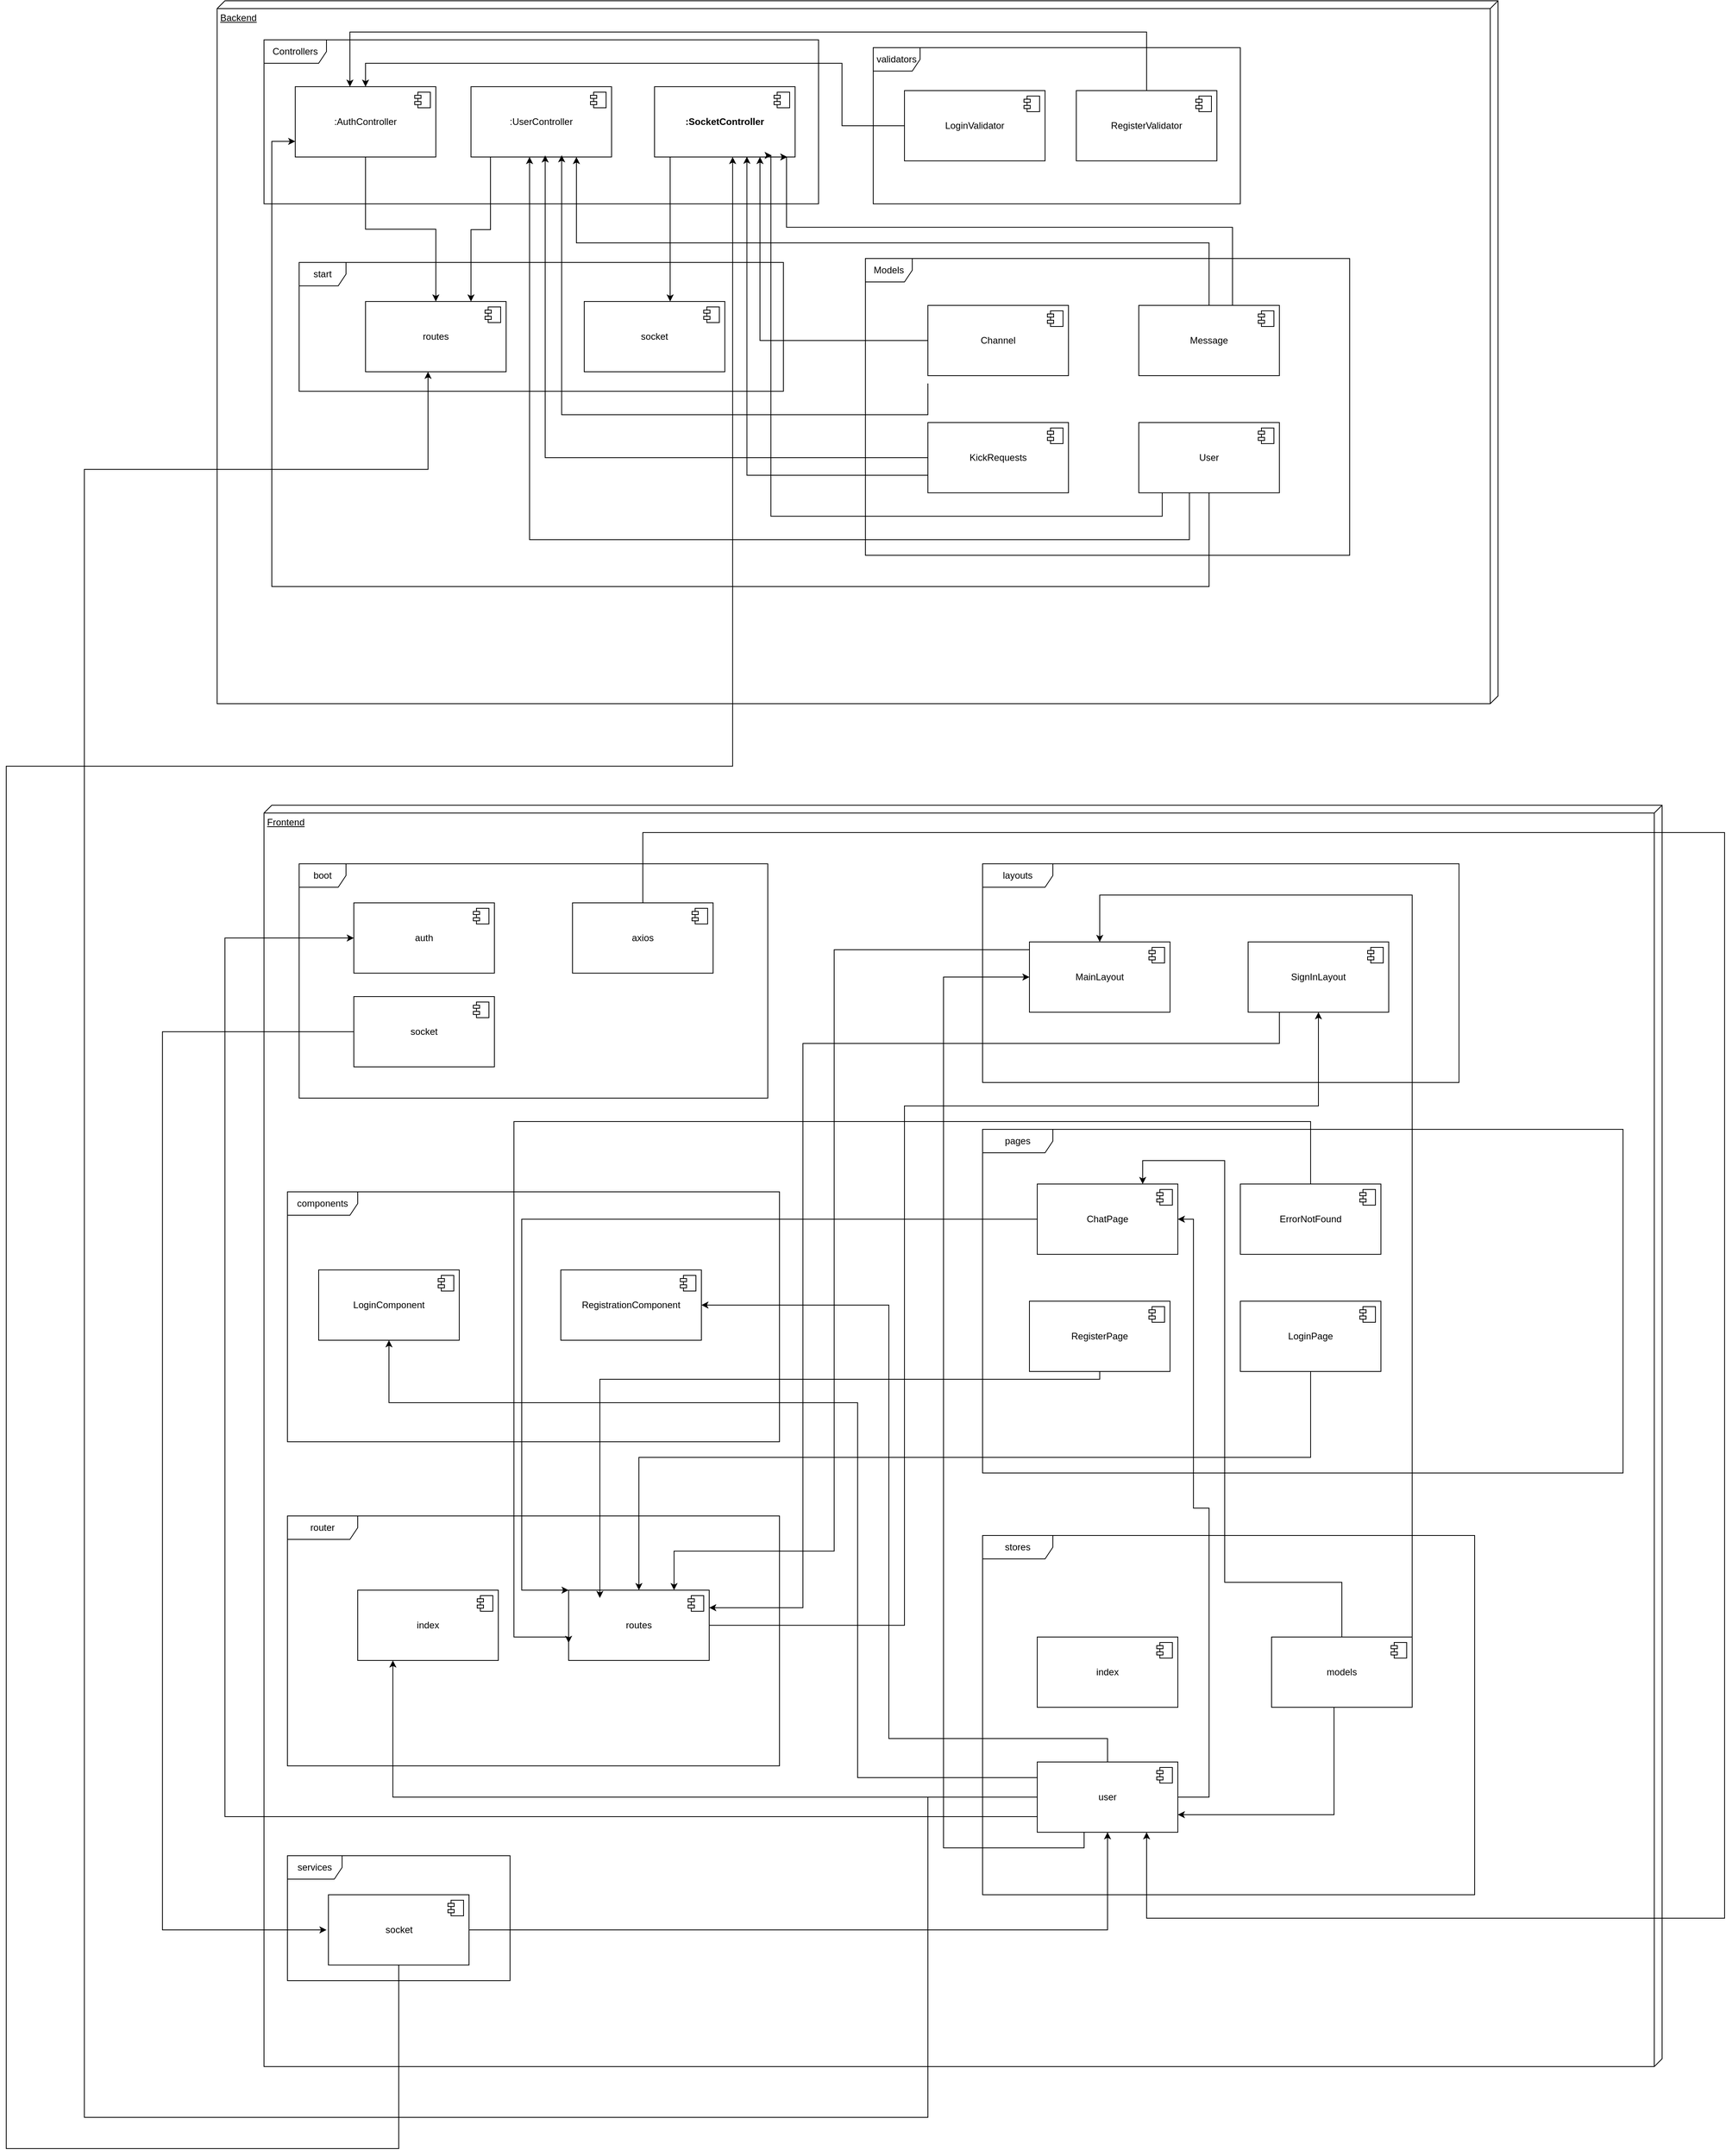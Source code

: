 <mxfile version="25.0.2">
  <diagram name="Page-1" id="5f0bae14-7c28-e335-631c-24af17079c00">
    <mxGraphModel dx="3707" dy="1607" grid="1" gridSize="10" guides="1" tooltips="1" connect="1" arrows="1" fold="1" page="1" pageScale="1" pageWidth="1100" pageHeight="850" background="none" math="0" shadow="0">
      <root>
        <mxCell id="0" />
        <mxCell id="1" parent="0" />
        <mxCell id="6Wip7QZHhzvys1PWXYqE-1" value="" style="group" vertex="1" connectable="0" parent="1">
          <mxGeometry x="-420" y="1070" width="2000" height="1615" as="geometry" />
        </mxCell>
        <mxCell id="SMoRPLcalm1Vx6kDPG9F-46" value="Frontend" style="verticalAlign=top;align=left;spacingTop=8;spacingLeft=2;spacingRight=12;shape=cube;size=10;direction=south;fontStyle=4;html=1;whiteSpace=wrap;movable=1;resizable=1;rotatable=1;deletable=1;editable=1;locked=0;connectable=1;" parent="6Wip7QZHhzvys1PWXYqE-1" vertex="1">
          <mxGeometry x="130" width="1790" height="1615" as="geometry" />
        </mxCell>
        <mxCell id="SMoRPLcalm1Vx6kDPG9F-68" value="" style="group" parent="6Wip7QZHhzvys1PWXYqE-1" vertex="1" connectable="0">
          <mxGeometry x="175" y="75" width="600" height="300" as="geometry" />
        </mxCell>
        <mxCell id="SMoRPLcalm1Vx6kDPG9F-47" value="boot" style="shape=umlFrame;whiteSpace=wrap;html=1;pointerEvents=0;" parent="SMoRPLcalm1Vx6kDPG9F-68" vertex="1">
          <mxGeometry width="600" height="300" as="geometry" />
        </mxCell>
        <mxCell id="SMoRPLcalm1Vx6kDPG9F-48" value="auth" style="html=1;dropTarget=0;whiteSpace=wrap;" parent="SMoRPLcalm1Vx6kDPG9F-68" vertex="1">
          <mxGeometry x="70" y="50" width="180" height="90" as="geometry" />
        </mxCell>
        <mxCell id="SMoRPLcalm1Vx6kDPG9F-49" value="" style="shape=module;jettyWidth=8;jettyHeight=4;" parent="SMoRPLcalm1Vx6kDPG9F-48" vertex="1">
          <mxGeometry x="1" width="20" height="20" relative="1" as="geometry">
            <mxPoint x="-27" y="7" as="offset" />
          </mxGeometry>
        </mxCell>
        <mxCell id="SMoRPLcalm1Vx6kDPG9F-50" value="axios" style="html=1;dropTarget=0;whiteSpace=wrap;" parent="SMoRPLcalm1Vx6kDPG9F-68" vertex="1">
          <mxGeometry x="350" y="50" width="180" height="90" as="geometry" />
        </mxCell>
        <mxCell id="SMoRPLcalm1Vx6kDPG9F-51" value="" style="shape=module;jettyWidth=8;jettyHeight=4;" parent="SMoRPLcalm1Vx6kDPG9F-50" vertex="1">
          <mxGeometry x="1" width="20" height="20" relative="1" as="geometry">
            <mxPoint x="-27" y="7" as="offset" />
          </mxGeometry>
        </mxCell>
        <mxCell id="SMoRPLcalm1Vx6kDPG9F-52" value="socket" style="html=1;dropTarget=0;whiteSpace=wrap;" parent="SMoRPLcalm1Vx6kDPG9F-68" vertex="1">
          <mxGeometry x="70" y="170" width="180" height="90" as="geometry" />
        </mxCell>
        <mxCell id="SMoRPLcalm1Vx6kDPG9F-53" value="" style="shape=module;jettyWidth=8;jettyHeight=4;" parent="SMoRPLcalm1Vx6kDPG9F-52" vertex="1">
          <mxGeometry x="1" width="20" height="20" relative="1" as="geometry">
            <mxPoint x="-27" y="7" as="offset" />
          </mxGeometry>
        </mxCell>
        <mxCell id="SMoRPLcalm1Vx6kDPG9F-90" value="" style="group" parent="6Wip7QZHhzvys1PWXYqE-1" vertex="1" connectable="0">
          <mxGeometry x="1050" y="415" width="820" height="440" as="geometry" />
        </mxCell>
        <mxCell id="SMoRPLcalm1Vx6kDPG9F-79" value="pages" style="shape=umlFrame;whiteSpace=wrap;html=1;pointerEvents=0;width=90;height=30;" parent="SMoRPLcalm1Vx6kDPG9F-90" vertex="1">
          <mxGeometry width="820" height="440" as="geometry" />
        </mxCell>
        <mxCell id="SMoRPLcalm1Vx6kDPG9F-80" value="ChatPage" style="html=1;dropTarget=0;whiteSpace=wrap;" parent="SMoRPLcalm1Vx6kDPG9F-90" vertex="1">
          <mxGeometry x="70" y="70" width="180" height="90" as="geometry" />
        </mxCell>
        <mxCell id="SMoRPLcalm1Vx6kDPG9F-81" value="" style="shape=module;jettyWidth=8;jettyHeight=4;" parent="SMoRPLcalm1Vx6kDPG9F-80" vertex="1">
          <mxGeometry x="1" width="20" height="20" relative="1" as="geometry">
            <mxPoint x="-27" y="7" as="offset" />
          </mxGeometry>
        </mxCell>
        <mxCell id="SMoRPLcalm1Vx6kDPG9F-82" value="ErrorNotFound" style="html=1;dropTarget=0;whiteSpace=wrap;" parent="SMoRPLcalm1Vx6kDPG9F-90" vertex="1">
          <mxGeometry x="330" y="70" width="180" height="90" as="geometry" />
        </mxCell>
        <mxCell id="SMoRPLcalm1Vx6kDPG9F-83" value="" style="shape=module;jettyWidth=8;jettyHeight=4;" parent="SMoRPLcalm1Vx6kDPG9F-82" vertex="1">
          <mxGeometry x="1" width="20" height="20" relative="1" as="geometry">
            <mxPoint x="-27" y="7" as="offset" />
          </mxGeometry>
        </mxCell>
        <mxCell id="SMoRPLcalm1Vx6kDPG9F-86" value="LoginPage" style="html=1;dropTarget=0;whiteSpace=wrap;" parent="SMoRPLcalm1Vx6kDPG9F-90" vertex="1">
          <mxGeometry x="330" y="220" width="180" height="90" as="geometry" />
        </mxCell>
        <mxCell id="SMoRPLcalm1Vx6kDPG9F-87" value="" style="shape=module;jettyWidth=8;jettyHeight=4;" parent="SMoRPLcalm1Vx6kDPG9F-86" vertex="1">
          <mxGeometry x="1" width="20" height="20" relative="1" as="geometry">
            <mxPoint x="-27" y="7" as="offset" />
          </mxGeometry>
        </mxCell>
        <mxCell id="SMoRPLcalm1Vx6kDPG9F-88" value="RegisterPage" style="html=1;dropTarget=0;whiteSpace=wrap;" parent="SMoRPLcalm1Vx6kDPG9F-90" vertex="1">
          <mxGeometry x="60" y="220" width="180" height="90" as="geometry" />
        </mxCell>
        <mxCell id="SMoRPLcalm1Vx6kDPG9F-89" value="" style="shape=module;jettyWidth=8;jettyHeight=4;" parent="SMoRPLcalm1Vx6kDPG9F-88" vertex="1">
          <mxGeometry x="1" width="20" height="20" relative="1" as="geometry">
            <mxPoint x="-27" y="7" as="offset" />
          </mxGeometry>
        </mxCell>
        <mxCell id="SMoRPLcalm1Vx6kDPG9F-99" value="" style="group" parent="6Wip7QZHhzvys1PWXYqE-1" vertex="1" connectable="0">
          <mxGeometry x="160" y="495" width="630" height="320" as="geometry" />
        </mxCell>
        <mxCell id="SMoRPLcalm1Vx6kDPG9F-69" value="" style="group" parent="SMoRPLcalm1Vx6kDPG9F-99" vertex="1" connectable="0">
          <mxGeometry width="630" height="320" as="geometry" />
        </mxCell>
        <mxCell id="SMoRPLcalm1Vx6kDPG9F-54" value="components" style="shape=umlFrame;whiteSpace=wrap;html=1;pointerEvents=0;width=90;height=30;" parent="SMoRPLcalm1Vx6kDPG9F-69" vertex="1">
          <mxGeometry width="630" height="320" as="geometry" />
        </mxCell>
        <mxCell id="SMoRPLcalm1Vx6kDPG9F-55" value="LoginComponent" style="html=1;dropTarget=0;whiteSpace=wrap;" parent="SMoRPLcalm1Vx6kDPG9F-69" vertex="1">
          <mxGeometry x="40" y="100" width="180" height="90" as="geometry" />
        </mxCell>
        <mxCell id="SMoRPLcalm1Vx6kDPG9F-56" value="" style="shape=module;jettyWidth=8;jettyHeight=4;" parent="SMoRPLcalm1Vx6kDPG9F-55" vertex="1">
          <mxGeometry x="1" width="20" height="20" relative="1" as="geometry">
            <mxPoint x="-27" y="7" as="offset" />
          </mxGeometry>
        </mxCell>
        <mxCell id="SMoRPLcalm1Vx6kDPG9F-59" value="RegistrationComponent" style="html=1;dropTarget=0;whiteSpace=wrap;" parent="SMoRPLcalm1Vx6kDPG9F-99" vertex="1">
          <mxGeometry x="350" y="100" width="180" height="90" as="geometry" />
        </mxCell>
        <mxCell id="SMoRPLcalm1Vx6kDPG9F-60" value="" style="shape=module;jettyWidth=8;jettyHeight=4;" parent="SMoRPLcalm1Vx6kDPG9F-59" vertex="1">
          <mxGeometry x="1" width="20" height="20" relative="1" as="geometry">
            <mxPoint x="-27" y="7" as="offset" />
          </mxGeometry>
        </mxCell>
        <mxCell id="SMoRPLcalm1Vx6kDPG9F-103" value="" style="group" parent="6Wip7QZHhzvys1PWXYqE-1" vertex="1" connectable="0">
          <mxGeometry x="160" y="910" width="630" height="320" as="geometry" />
        </mxCell>
        <mxCell id="SMoRPLcalm1Vx6kDPG9F-95" value="" style="group" parent="SMoRPLcalm1Vx6kDPG9F-103" vertex="1" connectable="0">
          <mxGeometry width="630" height="320" as="geometry" />
        </mxCell>
        <mxCell id="SMoRPLcalm1Vx6kDPG9F-104" value="" style="group" parent="SMoRPLcalm1Vx6kDPG9F-95" vertex="1" connectable="0">
          <mxGeometry width="630" height="320" as="geometry" />
        </mxCell>
        <mxCell id="SMoRPLcalm1Vx6kDPG9F-96" value="router" style="shape=umlFrame;whiteSpace=wrap;html=1;pointerEvents=0;width=90;height=30;" parent="SMoRPLcalm1Vx6kDPG9F-104" vertex="1">
          <mxGeometry width="630" height="320" as="geometry" />
        </mxCell>
        <mxCell id="SMoRPLcalm1Vx6kDPG9F-97" value="index" style="html=1;dropTarget=0;whiteSpace=wrap;" parent="SMoRPLcalm1Vx6kDPG9F-104" vertex="1">
          <mxGeometry x="90" y="95" width="180" height="90" as="geometry" />
        </mxCell>
        <mxCell id="SMoRPLcalm1Vx6kDPG9F-98" value="" style="shape=module;jettyWidth=8;jettyHeight=4;" parent="SMoRPLcalm1Vx6kDPG9F-97" vertex="1">
          <mxGeometry x="1" width="20" height="20" relative="1" as="geometry">
            <mxPoint x="-27" y="7" as="offset" />
          </mxGeometry>
        </mxCell>
        <mxCell id="SMoRPLcalm1Vx6kDPG9F-100" value="routes" style="html=1;dropTarget=0;whiteSpace=wrap;" parent="SMoRPLcalm1Vx6kDPG9F-103" vertex="1">
          <mxGeometry x="360" y="95" width="180" height="90" as="geometry" />
        </mxCell>
        <mxCell id="SMoRPLcalm1Vx6kDPG9F-101" value="" style="shape=module;jettyWidth=8;jettyHeight=4;" parent="SMoRPLcalm1Vx6kDPG9F-100" vertex="1">
          <mxGeometry x="1" width="20" height="20" relative="1" as="geometry">
            <mxPoint x="-27" y="7" as="offset" />
          </mxGeometry>
        </mxCell>
        <mxCell id="SMoRPLcalm1Vx6kDPG9F-121" value="" style="group" parent="6Wip7QZHhzvys1PWXYqE-1" vertex="1" connectable="0">
          <mxGeometry x="160" y="1345" width="285" height="160" as="geometry" />
        </mxCell>
        <mxCell id="SMoRPLcalm1Vx6kDPG9F-106" value="" style="group" parent="SMoRPLcalm1Vx6kDPG9F-121" vertex="1" connectable="0">
          <mxGeometry width="285" height="160" as="geometry" />
        </mxCell>
        <mxCell id="SMoRPLcalm1Vx6kDPG9F-107" value="" style="group" parent="SMoRPLcalm1Vx6kDPG9F-106" vertex="1" connectable="0">
          <mxGeometry width="285" height="160" as="geometry" />
        </mxCell>
        <mxCell id="SMoRPLcalm1Vx6kDPG9F-108" value="services" style="shape=umlFrame;whiteSpace=wrap;html=1;pointerEvents=0;width=70;height=30;" parent="SMoRPLcalm1Vx6kDPG9F-107" vertex="1">
          <mxGeometry width="285" height="160" as="geometry" />
        </mxCell>
        <mxCell id="SMoRPLcalm1Vx6kDPG9F-109" value="socket" style="html=1;dropTarget=0;whiteSpace=wrap;" parent="SMoRPLcalm1Vx6kDPG9F-121" vertex="1">
          <mxGeometry x="52.5" y="50" width="180" height="90" as="geometry" />
        </mxCell>
        <mxCell id="SMoRPLcalm1Vx6kDPG9F-110" value="" style="shape=module;jettyWidth=8;jettyHeight=4;" parent="SMoRPLcalm1Vx6kDPG9F-109" vertex="1">
          <mxGeometry x="1" width="20" height="20" relative="1" as="geometry">
            <mxPoint x="-27" y="7" as="offset" />
          </mxGeometry>
        </mxCell>
        <mxCell id="SMoRPLcalm1Vx6kDPG9F-124" value="" style="group" parent="6Wip7QZHhzvys1PWXYqE-1" vertex="1" connectable="0">
          <mxGeometry x="1050" y="75" width="610" height="280" as="geometry" />
        </mxCell>
        <mxCell id="SMoRPLcalm1Vx6kDPG9F-61" value="layouts" style="shape=umlFrame;whiteSpace=wrap;html=1;pointerEvents=0;width=90;height=30;" parent="SMoRPLcalm1Vx6kDPG9F-124" vertex="1">
          <mxGeometry width="610" height="280" as="geometry" />
        </mxCell>
        <mxCell id="SMoRPLcalm1Vx6kDPG9F-62" value="MainLayout" style="html=1;dropTarget=0;whiteSpace=wrap;" parent="SMoRPLcalm1Vx6kDPG9F-124" vertex="1">
          <mxGeometry x="60" y="100" width="180" height="90" as="geometry" />
        </mxCell>
        <mxCell id="SMoRPLcalm1Vx6kDPG9F-63" value="" style="shape=module;jettyWidth=8;jettyHeight=4;" parent="SMoRPLcalm1Vx6kDPG9F-62" vertex="1">
          <mxGeometry x="1" width="20" height="20" relative="1" as="geometry">
            <mxPoint x="-27" y="7" as="offset" />
          </mxGeometry>
        </mxCell>
        <mxCell id="SMoRPLcalm1Vx6kDPG9F-64" value="SignInLayout" style="html=1;dropTarget=0;whiteSpace=wrap;" parent="SMoRPLcalm1Vx6kDPG9F-124" vertex="1">
          <mxGeometry x="340" y="100" width="180" height="90" as="geometry" />
        </mxCell>
        <mxCell id="SMoRPLcalm1Vx6kDPG9F-65" value="" style="shape=module;jettyWidth=8;jettyHeight=4;" parent="SMoRPLcalm1Vx6kDPG9F-64" vertex="1">
          <mxGeometry x="1" width="20" height="20" relative="1" as="geometry">
            <mxPoint x="-27" y="7" as="offset" />
          </mxGeometry>
        </mxCell>
        <mxCell id="SMoRPLcalm1Vx6kDPG9F-125" value="" style="group" parent="6Wip7QZHhzvys1PWXYqE-1" vertex="1" connectable="0">
          <mxGeometry x="1050" y="935" width="630" height="460" as="geometry" />
        </mxCell>
        <mxCell id="SMoRPLcalm1Vx6kDPG9F-113" value="" style="group" parent="SMoRPLcalm1Vx6kDPG9F-125" vertex="1" connectable="0">
          <mxGeometry width="630" height="460" as="geometry" />
        </mxCell>
        <mxCell id="SMoRPLcalm1Vx6kDPG9F-114" value="" style="group" parent="SMoRPLcalm1Vx6kDPG9F-113" vertex="1" connectable="0">
          <mxGeometry width="630" height="460" as="geometry" />
        </mxCell>
        <mxCell id="SMoRPLcalm1Vx6kDPG9F-115" value="" style="group" parent="SMoRPLcalm1Vx6kDPG9F-114" vertex="1" connectable="0">
          <mxGeometry width="630" height="460" as="geometry" />
        </mxCell>
        <mxCell id="SMoRPLcalm1Vx6kDPG9F-116" value="stores" style="shape=umlFrame;whiteSpace=wrap;html=1;pointerEvents=0;width=90;height=30;" parent="SMoRPLcalm1Vx6kDPG9F-115" vertex="1">
          <mxGeometry width="630" height="460" as="geometry" />
        </mxCell>
        <mxCell id="SMoRPLcalm1Vx6kDPG9F-117" value="index" style="html=1;dropTarget=0;whiteSpace=wrap;" parent="SMoRPLcalm1Vx6kDPG9F-115" vertex="1">
          <mxGeometry x="70" y="130" width="180" height="90" as="geometry" />
        </mxCell>
        <mxCell id="SMoRPLcalm1Vx6kDPG9F-118" value="" style="shape=module;jettyWidth=8;jettyHeight=4;" parent="SMoRPLcalm1Vx6kDPG9F-117" vertex="1">
          <mxGeometry x="1" width="20" height="20" relative="1" as="geometry">
            <mxPoint x="-27" y="7" as="offset" />
          </mxGeometry>
        </mxCell>
        <mxCell id="xji7DUhvt_uTVmRVK2Ns-26" style="edgeStyle=orthogonalEdgeStyle;rounded=0;orthogonalLoop=1;jettySize=auto;html=1;entryX=1;entryY=0.75;entryDx=0;entryDy=0;" parent="SMoRPLcalm1Vx6kDPG9F-125" source="SMoRPLcalm1Vx6kDPG9F-119" target="SMoRPLcalm1Vx6kDPG9F-122" edge="1">
          <mxGeometry relative="1" as="geometry">
            <Array as="points">
              <mxPoint x="450" y="358" />
            </Array>
          </mxGeometry>
        </mxCell>
        <mxCell id="SMoRPLcalm1Vx6kDPG9F-119" value="models" style="html=1;dropTarget=0;whiteSpace=wrap;" parent="SMoRPLcalm1Vx6kDPG9F-125" vertex="1">
          <mxGeometry x="370" y="130" width="180" height="90" as="geometry" />
        </mxCell>
        <mxCell id="SMoRPLcalm1Vx6kDPG9F-120" value="" style="shape=module;jettyWidth=8;jettyHeight=4;" parent="SMoRPLcalm1Vx6kDPG9F-119" vertex="1">
          <mxGeometry x="1" width="20" height="20" relative="1" as="geometry">
            <mxPoint x="-27" y="7" as="offset" />
          </mxGeometry>
        </mxCell>
        <mxCell id="SMoRPLcalm1Vx6kDPG9F-122" value="user" style="html=1;dropTarget=0;whiteSpace=wrap;" parent="SMoRPLcalm1Vx6kDPG9F-125" vertex="1">
          <mxGeometry x="70" y="290" width="180" height="90" as="geometry" />
        </mxCell>
        <mxCell id="SMoRPLcalm1Vx6kDPG9F-123" value="" style="shape=module;jettyWidth=8;jettyHeight=4;" parent="SMoRPLcalm1Vx6kDPG9F-122" vertex="1">
          <mxGeometry x="1" width="20" height="20" relative="1" as="geometry">
            <mxPoint x="-27" y="7" as="offset" />
          </mxGeometry>
        </mxCell>
        <mxCell id="xji7DUhvt_uTVmRVK2Ns-16" style="edgeStyle=orthogonalEdgeStyle;rounded=0;orthogonalLoop=1;jettySize=auto;html=1;entryX=0.25;entryY=1;entryDx=0;entryDy=0;" parent="6Wip7QZHhzvys1PWXYqE-1" source="SMoRPLcalm1Vx6kDPG9F-122" target="SMoRPLcalm1Vx6kDPG9F-97" edge="1">
          <mxGeometry relative="1" as="geometry" />
        </mxCell>
        <mxCell id="xji7DUhvt_uTVmRVK2Ns-17" style="edgeStyle=orthogonalEdgeStyle;rounded=0;orthogonalLoop=1;jettySize=auto;html=1;" parent="6Wip7QZHhzvys1PWXYqE-1" source="SMoRPLcalm1Vx6kDPG9F-100" target="SMoRPLcalm1Vx6kDPG9F-64" edge="1">
          <mxGeometry relative="1" as="geometry">
            <Array as="points">
              <mxPoint x="950" y="1050" />
              <mxPoint x="950" y="385" />
              <mxPoint x="1480" y="385" />
            </Array>
          </mxGeometry>
        </mxCell>
        <mxCell id="xji7DUhvt_uTVmRVK2Ns-18" style="edgeStyle=orthogonalEdgeStyle;rounded=0;orthogonalLoop=1;jettySize=auto;html=1;" parent="6Wip7QZHhzvys1PWXYqE-1" source="SMoRPLcalm1Vx6kDPG9F-109" target="SMoRPLcalm1Vx6kDPG9F-122" edge="1">
          <mxGeometry relative="1" as="geometry" />
        </mxCell>
        <mxCell id="xji7DUhvt_uTVmRVK2Ns-19" style="edgeStyle=orthogonalEdgeStyle;rounded=0;orthogonalLoop=1;jettySize=auto;html=1;" parent="6Wip7QZHhzvys1PWXYqE-1" source="SMoRPLcalm1Vx6kDPG9F-122" target="SMoRPLcalm1Vx6kDPG9F-48" edge="1">
          <mxGeometry relative="1" as="geometry">
            <Array as="points">
              <mxPoint x="80" y="1295" />
              <mxPoint x="80" y="170" />
            </Array>
          </mxGeometry>
        </mxCell>
        <mxCell id="xji7DUhvt_uTVmRVK2Ns-20" style="edgeStyle=orthogonalEdgeStyle;rounded=0;orthogonalLoop=1;jettySize=auto;html=1;" parent="6Wip7QZHhzvys1PWXYqE-1" source="SMoRPLcalm1Vx6kDPG9F-122" target="SMoRPLcalm1Vx6kDPG9F-55" edge="1">
          <mxGeometry relative="1" as="geometry">
            <Array as="points">
              <mxPoint x="890" y="1245" />
              <mxPoint x="890" y="765" />
              <mxPoint x="290" y="765" />
            </Array>
          </mxGeometry>
        </mxCell>
        <mxCell id="xji7DUhvt_uTVmRVK2Ns-21" style="edgeStyle=orthogonalEdgeStyle;rounded=0;orthogonalLoop=1;jettySize=auto;html=1;" parent="6Wip7QZHhzvys1PWXYqE-1" source="SMoRPLcalm1Vx6kDPG9F-122" target="SMoRPLcalm1Vx6kDPG9F-59" edge="1">
          <mxGeometry relative="1" as="geometry">
            <Array as="points">
              <mxPoint x="1210" y="1195" />
              <mxPoint x="930" y="1195" />
              <mxPoint x="930" y="640" />
            </Array>
          </mxGeometry>
        </mxCell>
        <mxCell id="xji7DUhvt_uTVmRVK2Ns-22" style="edgeStyle=orthogonalEdgeStyle;rounded=0;orthogonalLoop=1;jettySize=auto;html=1;" parent="6Wip7QZHhzvys1PWXYqE-1" source="SMoRPLcalm1Vx6kDPG9F-122" target="SMoRPLcalm1Vx6kDPG9F-62" edge="1">
          <mxGeometry relative="1" as="geometry">
            <Array as="points">
              <mxPoint x="1180" y="1335" />
              <mxPoint x="1000" y="1335" />
              <mxPoint x="1000" y="220" />
            </Array>
          </mxGeometry>
        </mxCell>
        <mxCell id="xji7DUhvt_uTVmRVK2Ns-23" style="edgeStyle=orthogonalEdgeStyle;rounded=0;orthogonalLoop=1;jettySize=auto;html=1;entryX=1;entryY=0.5;entryDx=0;entryDy=0;" parent="6Wip7QZHhzvys1PWXYqE-1" source="SMoRPLcalm1Vx6kDPG9F-122" target="SMoRPLcalm1Vx6kDPG9F-80" edge="1">
          <mxGeometry relative="1" as="geometry">
            <Array as="points">
              <mxPoint x="1340" y="1270" />
              <mxPoint x="1340" y="900" />
              <mxPoint x="1320" y="900" />
              <mxPoint x="1320" y="530" />
            </Array>
          </mxGeometry>
        </mxCell>
        <mxCell id="xji7DUhvt_uTVmRVK2Ns-24" style="edgeStyle=orthogonalEdgeStyle;rounded=0;orthogonalLoop=1;jettySize=auto;html=1;" parent="6Wip7QZHhzvys1PWXYqE-1" source="SMoRPLcalm1Vx6kDPG9F-119" target="SMoRPLcalm1Vx6kDPG9F-62" edge="1">
          <mxGeometry relative="1" as="geometry">
            <Array as="points">
              <mxPoint x="1600" y="115" />
              <mxPoint x="1200" y="115" />
            </Array>
          </mxGeometry>
        </mxCell>
        <mxCell id="xji7DUhvt_uTVmRVK2Ns-25" style="edgeStyle=orthogonalEdgeStyle;rounded=0;orthogonalLoop=1;jettySize=auto;html=1;" parent="6Wip7QZHhzvys1PWXYqE-1" source="SMoRPLcalm1Vx6kDPG9F-119" edge="1">
          <mxGeometry relative="1" as="geometry">
            <mxPoint x="1255" y="485" as="targetPoint" />
            <Array as="points">
              <mxPoint x="1510" y="995" />
              <mxPoint x="1360" y="995" />
              <mxPoint x="1360" y="455" />
              <mxPoint x="1255" y="455" />
            </Array>
          </mxGeometry>
        </mxCell>
        <mxCell id="xji7DUhvt_uTVmRVK2Ns-27" style="edgeStyle=orthogonalEdgeStyle;rounded=0;orthogonalLoop=1;jettySize=auto;html=1;entryX=0.75;entryY=0;entryDx=0;entryDy=0;" parent="6Wip7QZHhzvys1PWXYqE-1" source="SMoRPLcalm1Vx6kDPG9F-62" target="SMoRPLcalm1Vx6kDPG9F-100" edge="1">
          <mxGeometry relative="1" as="geometry">
            <Array as="points">
              <mxPoint x="860" y="185" />
              <mxPoint x="860" y="955" />
              <mxPoint x="655" y="955" />
            </Array>
          </mxGeometry>
        </mxCell>
        <mxCell id="xji7DUhvt_uTVmRVK2Ns-28" style="edgeStyle=orthogonalEdgeStyle;rounded=0;orthogonalLoop=1;jettySize=auto;html=1;entryX=1;entryY=0.25;entryDx=0;entryDy=0;" parent="6Wip7QZHhzvys1PWXYqE-1" source="SMoRPLcalm1Vx6kDPG9F-64" target="SMoRPLcalm1Vx6kDPG9F-100" edge="1">
          <mxGeometry relative="1" as="geometry">
            <Array as="points">
              <mxPoint x="1430" y="305" />
              <mxPoint x="820" y="305" />
              <mxPoint x="820" y="1028" />
            </Array>
          </mxGeometry>
        </mxCell>
        <mxCell id="xji7DUhvt_uTVmRVK2Ns-29" style="edgeStyle=orthogonalEdgeStyle;rounded=0;orthogonalLoop=1;jettySize=auto;html=1;" parent="6Wip7QZHhzvys1PWXYqE-1" source="SMoRPLcalm1Vx6kDPG9F-88" edge="1">
          <mxGeometry relative="1" as="geometry">
            <mxPoint x="560" y="1015" as="targetPoint" />
            <Array as="points">
              <mxPoint x="1200" y="735" />
              <mxPoint x="560" y="735" />
            </Array>
          </mxGeometry>
        </mxCell>
        <mxCell id="xji7DUhvt_uTVmRVK2Ns-30" style="edgeStyle=orthogonalEdgeStyle;rounded=0;orthogonalLoop=1;jettySize=auto;html=1;entryX=0.5;entryY=0;entryDx=0;entryDy=0;" parent="6Wip7QZHhzvys1PWXYqE-1" source="SMoRPLcalm1Vx6kDPG9F-86" target="SMoRPLcalm1Vx6kDPG9F-100" edge="1">
          <mxGeometry relative="1" as="geometry">
            <Array as="points">
              <mxPoint x="1470" y="835" />
              <mxPoint x="610" y="835" />
            </Array>
          </mxGeometry>
        </mxCell>
        <mxCell id="xji7DUhvt_uTVmRVK2Ns-31" style="edgeStyle=orthogonalEdgeStyle;rounded=0;orthogonalLoop=1;jettySize=auto;html=1;entryX=0;entryY=0;entryDx=0;entryDy=0;" parent="6Wip7QZHhzvys1PWXYqE-1" source="SMoRPLcalm1Vx6kDPG9F-80" target="SMoRPLcalm1Vx6kDPG9F-100" edge="1">
          <mxGeometry relative="1" as="geometry">
            <Array as="points">
              <mxPoint x="460" y="530" />
              <mxPoint x="460" y="1005" />
            </Array>
          </mxGeometry>
        </mxCell>
        <mxCell id="xji7DUhvt_uTVmRVK2Ns-32" style="edgeStyle=orthogonalEdgeStyle;rounded=0;orthogonalLoop=1;jettySize=auto;html=1;entryX=0;entryY=0.75;entryDx=0;entryDy=0;" parent="6Wip7QZHhzvys1PWXYqE-1" source="SMoRPLcalm1Vx6kDPG9F-82" target="SMoRPLcalm1Vx6kDPG9F-100" edge="1">
          <mxGeometry relative="1" as="geometry">
            <Array as="points">
              <mxPoint x="1470" y="405" />
              <mxPoint x="450" y="405" />
              <mxPoint x="450" y="1065" />
              <mxPoint x="520" y="1065" />
            </Array>
          </mxGeometry>
        </mxCell>
        <mxCell id="xji7DUhvt_uTVmRVK2Ns-33" style="edgeStyle=orthogonalEdgeStyle;rounded=0;orthogonalLoop=1;jettySize=auto;html=1;" parent="6Wip7QZHhzvys1PWXYqE-1" source="SMoRPLcalm1Vx6kDPG9F-50" target="SMoRPLcalm1Vx6kDPG9F-122" edge="1">
          <mxGeometry relative="1" as="geometry">
            <Array as="points">
              <mxPoint x="615" y="35" />
              <mxPoint x="2000" y="35" />
              <mxPoint x="2000" y="1425" />
              <mxPoint x="1260" y="1425" />
            </Array>
          </mxGeometry>
        </mxCell>
        <mxCell id="xji7DUhvt_uTVmRVK2Ns-34" style="edgeStyle=orthogonalEdgeStyle;rounded=0;orthogonalLoop=1;jettySize=auto;html=1;" parent="6Wip7QZHhzvys1PWXYqE-1" source="SMoRPLcalm1Vx6kDPG9F-52" edge="1">
          <mxGeometry relative="1" as="geometry">
            <mxPoint x="210" y="1440" as="targetPoint" />
            <Array as="points">
              <mxPoint y="290" />
              <mxPoint y="1440" />
            </Array>
          </mxGeometry>
        </mxCell>
        <mxCell id="6Wip7QZHhzvys1PWXYqE-2" value="" style="group" vertex="1" connectable="0" parent="1">
          <mxGeometry x="-350" y="40" width="1640" height="900" as="geometry" />
        </mxCell>
        <mxCell id="SMoRPLcalm1Vx6kDPG9F-9" value="Backend" style="verticalAlign=top;align=left;spacingTop=8;spacingLeft=2;spacingRight=12;shape=cube;size=10;direction=south;fontStyle=4;html=1;whiteSpace=wrap;movable=1;resizable=1;rotatable=1;deletable=1;editable=1;locked=0;connectable=1;" parent="6Wip7QZHhzvys1PWXYqE-2" vertex="1">
          <mxGeometry width="1640" height="900" as="geometry" />
        </mxCell>
        <mxCell id="SMoRPLcalm1Vx6kDPG9F-70" value="" style="group" parent="6Wip7QZHhzvys1PWXYqE-2" vertex="1" connectable="0">
          <mxGeometry x="105" y="335" width="620" height="165" as="geometry" />
        </mxCell>
        <mxCell id="SMoRPLcalm1Vx6kDPG9F-20" value="start" style="shape=umlFrame;whiteSpace=wrap;html=1;pointerEvents=0;container=1;" parent="SMoRPLcalm1Vx6kDPG9F-70" vertex="1">
          <mxGeometry width="620" height="165" as="geometry" />
        </mxCell>
        <mxCell id="SMoRPLcalm1Vx6kDPG9F-74" value="" style="group" parent="6Wip7QZHhzvys1PWXYqE-2" vertex="1" connectable="0">
          <mxGeometry x="60" y="50" width="710" height="210" as="geometry" />
        </mxCell>
        <mxCell id="SMoRPLcalm1Vx6kDPG9F-10" value=":AuthController" style="html=1;dropTarget=0;whiteSpace=wrap;" parent="SMoRPLcalm1Vx6kDPG9F-74" vertex="1">
          <mxGeometry x="40" y="60" width="180" height="90" as="geometry" />
        </mxCell>
        <mxCell id="SMoRPLcalm1Vx6kDPG9F-11" value="" style="shape=module;jettyWidth=8;jettyHeight=4;" parent="SMoRPLcalm1Vx6kDPG9F-10" vertex="1">
          <mxGeometry x="1" width="20" height="20" relative="1" as="geometry">
            <mxPoint x="-27" y="7" as="offset" />
          </mxGeometry>
        </mxCell>
        <mxCell id="SMoRPLcalm1Vx6kDPG9F-12" value=":UserController" style="html=1;dropTarget=0;whiteSpace=wrap;" parent="SMoRPLcalm1Vx6kDPG9F-74" vertex="1">
          <mxGeometry x="265" y="60" width="180" height="90" as="geometry" />
        </mxCell>
        <mxCell id="SMoRPLcalm1Vx6kDPG9F-13" value="" style="shape=module;jettyWidth=8;jettyHeight=4;" parent="SMoRPLcalm1Vx6kDPG9F-12" vertex="1">
          <mxGeometry x="1" width="20" height="20" relative="1" as="geometry">
            <mxPoint x="-27" y="7" as="offset" />
          </mxGeometry>
        </mxCell>
        <mxCell id="SMoRPLcalm1Vx6kDPG9F-16" value="&lt;b&gt;:SocketController&lt;/b&gt;" style="html=1;dropTarget=0;whiteSpace=wrap;" parent="SMoRPLcalm1Vx6kDPG9F-74" vertex="1">
          <mxGeometry x="500" y="60" width="180" height="90" as="geometry" />
        </mxCell>
        <mxCell id="SMoRPLcalm1Vx6kDPG9F-17" value="" style="shape=module;jettyWidth=8;jettyHeight=4;" parent="SMoRPLcalm1Vx6kDPG9F-16" vertex="1">
          <mxGeometry x="1" width="20" height="20" relative="1" as="geometry">
            <mxPoint x="-27" y="7" as="offset" />
          </mxGeometry>
        </mxCell>
        <mxCell id="SMoRPLcalm1Vx6kDPG9F-19" value="Controllers" style="shape=umlFrame;whiteSpace=wrap;html=1;pointerEvents=0;width=80;height=30;" parent="SMoRPLcalm1Vx6kDPG9F-74" vertex="1">
          <mxGeometry width="710" height="210" as="geometry" />
        </mxCell>
        <mxCell id="xji7DUhvt_uTVmRVK2Ns-8" style="edgeStyle=orthogonalEdgeStyle;rounded=0;orthogonalLoop=1;jettySize=auto;html=1;exitX=0.36;exitY=0.984;exitDx=0;exitDy=0;exitPerimeter=0;" parent="SMoRPLcalm1Vx6kDPG9F-74" source="SMoRPLcalm1Vx6kDPG9F-44" edge="1">
          <mxGeometry relative="1" as="geometry">
            <mxPoint x="1190.077" y="600" as="sourcePoint" />
            <mxPoint x="340" y="150" as="targetPoint" />
            <Array as="points">
              <mxPoint x="1185" y="640" />
              <mxPoint x="340" y="640" />
            </Array>
          </mxGeometry>
        </mxCell>
        <mxCell id="SMoRPLcalm1Vx6kDPG9F-75" value="" style="group" parent="6Wip7QZHhzvys1PWXYqE-2" vertex="1" connectable="0">
          <mxGeometry x="840" y="60" width="470" height="200" as="geometry" />
        </mxCell>
        <mxCell id="SMoRPLcalm1Vx6kDPG9F-32" value="validators" style="shape=umlFrame;whiteSpace=wrap;html=1;pointerEvents=0;width=60;height=30;" parent="SMoRPLcalm1Vx6kDPG9F-75" vertex="1">
          <mxGeometry width="470" height="200" as="geometry" />
        </mxCell>
        <mxCell id="SMoRPLcalm1Vx6kDPG9F-33" value="LoginValidator" style="html=1;dropTarget=0;whiteSpace=wrap;" parent="SMoRPLcalm1Vx6kDPG9F-75" vertex="1">
          <mxGeometry x="40" y="55" width="180" height="90" as="geometry" />
        </mxCell>
        <mxCell id="SMoRPLcalm1Vx6kDPG9F-34" value="" style="shape=module;jettyWidth=8;jettyHeight=4;" parent="SMoRPLcalm1Vx6kDPG9F-33" vertex="1">
          <mxGeometry x="1" width="20" height="20" relative="1" as="geometry">
            <mxPoint x="-27" y="7" as="offset" />
          </mxGeometry>
        </mxCell>
        <mxCell id="SMoRPLcalm1Vx6kDPG9F-35" value="RegisterValidator" style="html=1;dropTarget=0;whiteSpace=wrap;" parent="SMoRPLcalm1Vx6kDPG9F-75" vertex="1">
          <mxGeometry x="260" y="55" width="180" height="90" as="geometry" />
        </mxCell>
        <mxCell id="SMoRPLcalm1Vx6kDPG9F-36" value="" style="shape=module;jettyWidth=8;jettyHeight=4;" parent="SMoRPLcalm1Vx6kDPG9F-35" vertex="1">
          <mxGeometry x="1" width="20" height="20" relative="1" as="geometry">
            <mxPoint x="-27" y="7" as="offset" />
          </mxGeometry>
        </mxCell>
        <mxCell id="SMoRPLcalm1Vx6kDPG9F-76" value="" style="group" parent="6Wip7QZHhzvys1PWXYqE-2" vertex="1" connectable="0">
          <mxGeometry x="830" y="330" width="620" height="380" as="geometry" />
        </mxCell>
        <mxCell id="SMoRPLcalm1Vx6kDPG9F-37" value="Models" style="shape=umlFrame;whiteSpace=wrap;html=1;pointerEvents=0;" parent="SMoRPLcalm1Vx6kDPG9F-76" vertex="1">
          <mxGeometry width="620" height="380" as="geometry" />
        </mxCell>
        <mxCell id="SMoRPLcalm1Vx6kDPG9F-38" value="Channel" style="html=1;dropTarget=0;whiteSpace=wrap;" parent="SMoRPLcalm1Vx6kDPG9F-76" vertex="1">
          <mxGeometry x="80" y="60" width="180" height="90" as="geometry" />
        </mxCell>
        <mxCell id="SMoRPLcalm1Vx6kDPG9F-39" value="" style="shape=module;jettyWidth=8;jettyHeight=4;" parent="SMoRPLcalm1Vx6kDPG9F-38" vertex="1">
          <mxGeometry x="1" width="20" height="20" relative="1" as="geometry">
            <mxPoint x="-27" y="7" as="offset" />
          </mxGeometry>
        </mxCell>
        <mxCell id="SMoRPLcalm1Vx6kDPG9F-40" value="KickRequests&lt;span style=&quot;color: rgba(0, 0, 0, 0); font-family: monospace; font-size: 0px; text-align: start; text-wrap: nowrap;&quot;&gt;%3CmxGraphModel%3E%3Croot%3E%3CmxCell%20id%3D%220%22%2F%3E%3CmxCell%20id%3D%221%22%20parent%3D%220%22%2F%3E%3CmxCell%20id%3D%222%22%20value%3D%22Channel%22%20style%3D%22html%3D1%3BdropTarget%3D0%3BwhiteSpace%3Dwrap%3B%22%20vertex%3D%221%22%20parent%3D%221%22%3E%3CmxGeometry%20x%3D%22520%22%20y%3D%22460%22%20width%3D%22180%22%20height%3D%2290%22%20as%3D%22geometry%22%2F%3E%3C%2FmxCell%3E%3CmxCell%20id%3D%223%22%20value%3D%22%22%20style%3D%22shape%3Dmodule%3BjettyWidth%3D8%3BjettyHeight%3D4%3B%22%20vertex%3D%221%22%20parent%3D%222%22%3E%3CmxGeometry%20x%3D%221%22%20width%3D%2220%22%20height%3D%2220%22%20relative%3D%221%22%20as%3D%22geometry%22%3E%3CmxPoint%20x%3D%22-27%22%20y%3D%227%22%20as%3D%22offset%22%2F%3E%3C%2FmxGeometry%3E%3C%2FmxCell%3E%3C%2Froot%3E%3C%2FmxGraphModel%3E&lt;/span&gt;" style="html=1;dropTarget=0;whiteSpace=wrap;" parent="SMoRPLcalm1Vx6kDPG9F-76" vertex="1">
          <mxGeometry x="80" y="210" width="180" height="90" as="geometry" />
        </mxCell>
        <mxCell id="SMoRPLcalm1Vx6kDPG9F-41" value="" style="shape=module;jettyWidth=8;jettyHeight=4;" parent="SMoRPLcalm1Vx6kDPG9F-40" vertex="1">
          <mxGeometry x="1" width="20" height="20" relative="1" as="geometry">
            <mxPoint x="-27" y="7" as="offset" />
          </mxGeometry>
        </mxCell>
        <mxCell id="SMoRPLcalm1Vx6kDPG9F-42" value="Message" style="html=1;dropTarget=0;whiteSpace=wrap;" parent="SMoRPLcalm1Vx6kDPG9F-76" vertex="1">
          <mxGeometry x="350" y="60" width="180" height="90" as="geometry" />
        </mxCell>
        <mxCell id="SMoRPLcalm1Vx6kDPG9F-43" value="" style="shape=module;jettyWidth=8;jettyHeight=4;" parent="SMoRPLcalm1Vx6kDPG9F-42" vertex="1">
          <mxGeometry x="1" width="20" height="20" relative="1" as="geometry">
            <mxPoint x="-27" y="7" as="offset" />
          </mxGeometry>
        </mxCell>
        <mxCell id="SMoRPLcalm1Vx6kDPG9F-44" value="User" style="html=1;dropTarget=0;whiteSpace=wrap;" parent="SMoRPLcalm1Vx6kDPG9F-76" vertex="1">
          <mxGeometry x="350" y="210" width="180" height="90" as="geometry" />
        </mxCell>
        <mxCell id="SMoRPLcalm1Vx6kDPG9F-45" value="" style="shape=module;jettyWidth=8;jettyHeight=4;" parent="SMoRPLcalm1Vx6kDPG9F-44" vertex="1">
          <mxGeometry x="1" width="20" height="20" relative="1" as="geometry">
            <mxPoint x="-27" y="7" as="offset" />
          </mxGeometry>
        </mxCell>
        <mxCell id="SMoRPLcalm1Vx6kDPG9F-21" value="routes" style="html=1;dropTarget=0;whiteSpace=wrap;" parent="6Wip7QZHhzvys1PWXYqE-2" vertex="1">
          <mxGeometry x="190" y="385" width="180" height="90" as="geometry" />
        </mxCell>
        <mxCell id="SMoRPLcalm1Vx6kDPG9F-22" value="" style="shape=module;jettyWidth=8;jettyHeight=4;" parent="SMoRPLcalm1Vx6kDPG9F-21" vertex="1">
          <mxGeometry x="1" width="20" height="20" relative="1" as="geometry">
            <mxPoint x="-27" y="7" as="offset" />
          </mxGeometry>
        </mxCell>
        <mxCell id="SMoRPLcalm1Vx6kDPG9F-23" value="socket" style="html=1;dropTarget=0;whiteSpace=wrap;" parent="6Wip7QZHhzvys1PWXYqE-2" vertex="1">
          <mxGeometry x="470" y="385" width="180" height="90" as="geometry" />
        </mxCell>
        <mxCell id="SMoRPLcalm1Vx6kDPG9F-24" value="" style="shape=module;jettyWidth=8;jettyHeight=4;" parent="SMoRPLcalm1Vx6kDPG9F-23" vertex="1">
          <mxGeometry x="1" width="20" height="20" relative="1" as="geometry">
            <mxPoint x="-27" y="7" as="offset" />
          </mxGeometry>
        </mxCell>
        <mxCell id="xji7DUhvt_uTVmRVK2Ns-2" style="edgeStyle=orthogonalEdgeStyle;rounded=0;orthogonalLoop=1;jettySize=auto;html=1;" parent="6Wip7QZHhzvys1PWXYqE-2" source="SMoRPLcalm1Vx6kDPG9F-10" target="SMoRPLcalm1Vx6kDPG9F-21" edge="1">
          <mxGeometry relative="1" as="geometry" />
        </mxCell>
        <mxCell id="xji7DUhvt_uTVmRVK2Ns-3" style="edgeStyle=orthogonalEdgeStyle;rounded=0;orthogonalLoop=1;jettySize=auto;html=1;entryX=0.75;entryY=0;entryDx=0;entryDy=0;" parent="6Wip7QZHhzvys1PWXYqE-2" source="SMoRPLcalm1Vx6kDPG9F-12" target="SMoRPLcalm1Vx6kDPG9F-21" edge="1">
          <mxGeometry relative="1" as="geometry">
            <Array as="points">
              <mxPoint x="350" y="293" />
              <mxPoint x="325" y="293" />
            </Array>
          </mxGeometry>
        </mxCell>
        <mxCell id="xji7DUhvt_uTVmRVK2Ns-4" style="edgeStyle=orthogonalEdgeStyle;rounded=0;orthogonalLoop=1;jettySize=auto;html=1;" parent="6Wip7QZHhzvys1PWXYqE-2" source="SMoRPLcalm1Vx6kDPG9F-16" target="SMoRPLcalm1Vx6kDPG9F-23" edge="1">
          <mxGeometry relative="1" as="geometry">
            <Array as="points">
              <mxPoint x="580" y="340" />
              <mxPoint x="580" y="340" />
            </Array>
          </mxGeometry>
        </mxCell>
        <mxCell id="xji7DUhvt_uTVmRVK2Ns-5" style="edgeStyle=orthogonalEdgeStyle;rounded=0;orthogonalLoop=1;jettySize=auto;html=1;exitX=0;exitY=0.5;exitDx=0;exitDy=0;" parent="6Wip7QZHhzvys1PWXYqE-2" source="SMoRPLcalm1Vx6kDPG9F-33" target="SMoRPLcalm1Vx6kDPG9F-10" edge="1">
          <mxGeometry relative="1" as="geometry">
            <Array as="points">
              <mxPoint x="800" y="160" />
              <mxPoint x="800" y="80" />
              <mxPoint x="190" y="80" />
            </Array>
          </mxGeometry>
        </mxCell>
        <mxCell id="xji7DUhvt_uTVmRVK2Ns-6" style="edgeStyle=orthogonalEdgeStyle;rounded=0;orthogonalLoop=1;jettySize=auto;html=1;exitX=0.5;exitY=0;exitDx=0;exitDy=0;" parent="6Wip7QZHhzvys1PWXYqE-2" source="SMoRPLcalm1Vx6kDPG9F-35" target="SMoRPLcalm1Vx6kDPG9F-10" edge="1">
          <mxGeometry relative="1" as="geometry">
            <Array as="points">
              <mxPoint x="1190" y="40" />
              <mxPoint x="170" y="40" />
            </Array>
          </mxGeometry>
        </mxCell>
        <mxCell id="xji7DUhvt_uTVmRVK2Ns-7" style="edgeStyle=orthogonalEdgeStyle;rounded=0;orthogonalLoop=1;jettySize=auto;html=1;exitX=0.5;exitY=1;exitDx=0;exitDy=0;" parent="6Wip7QZHhzvys1PWXYqE-2" source="SMoRPLcalm1Vx6kDPG9F-44" edge="1">
          <mxGeometry relative="1" as="geometry">
            <mxPoint x="100" y="180" as="targetPoint" />
            <Array as="points">
              <mxPoint x="1270" y="750" />
              <mxPoint x="70" y="750" />
              <mxPoint x="70" y="180" />
              <mxPoint x="100" y="180" />
            </Array>
          </mxGeometry>
        </mxCell>
        <mxCell id="xji7DUhvt_uTVmRVK2Ns-9" style="edgeStyle=orthogonalEdgeStyle;rounded=0;orthogonalLoop=1;jettySize=auto;html=1;" parent="6Wip7QZHhzvys1PWXYqE-2" source="SMoRPLcalm1Vx6kDPG9F-40" edge="1">
          <mxGeometry relative="1" as="geometry">
            <mxPoint x="420" y="198" as="targetPoint" />
            <Array as="points">
              <mxPoint x="420" y="585" />
              <mxPoint x="420" y="198" />
            </Array>
          </mxGeometry>
        </mxCell>
        <mxCell id="xji7DUhvt_uTVmRVK2Ns-10" style="edgeStyle=orthogonalEdgeStyle;rounded=0;orthogonalLoop=1;jettySize=auto;html=1;entryX=0.645;entryY=0.975;entryDx=0;entryDy=0;entryPerimeter=0;" parent="6Wip7QZHhzvys1PWXYqE-2" target="SMoRPLcalm1Vx6kDPG9F-12" edge="1">
          <mxGeometry relative="1" as="geometry">
            <mxPoint x="910" y="490" as="sourcePoint" />
            <mxPoint x="442.36" y="220" as="targetPoint" />
            <Array as="points">
              <mxPoint x="910" y="530" />
              <mxPoint x="441" y="530" />
            </Array>
          </mxGeometry>
        </mxCell>
        <mxCell id="xji7DUhvt_uTVmRVK2Ns-11" style="edgeStyle=orthogonalEdgeStyle;rounded=0;orthogonalLoop=1;jettySize=auto;html=1;entryX=0.75;entryY=1;entryDx=0;entryDy=0;" parent="6Wip7QZHhzvys1PWXYqE-2" source="SMoRPLcalm1Vx6kDPG9F-42" target="SMoRPLcalm1Vx6kDPG9F-12" edge="1">
          <mxGeometry relative="1" as="geometry">
            <Array as="points">
              <mxPoint x="1270" y="310" />
              <mxPoint x="460" y="310" />
            </Array>
          </mxGeometry>
        </mxCell>
        <mxCell id="xji7DUhvt_uTVmRVK2Ns-13" style="edgeStyle=orthogonalEdgeStyle;rounded=0;orthogonalLoop=1;jettySize=auto;html=1;entryX=0.75;entryY=1;entryDx=0;entryDy=0;" parent="6Wip7QZHhzvys1PWXYqE-2" source="SMoRPLcalm1Vx6kDPG9F-38" target="SMoRPLcalm1Vx6kDPG9F-16" edge="1">
          <mxGeometry relative="1" as="geometry" />
        </mxCell>
        <mxCell id="xji7DUhvt_uTVmRVK2Ns-14" style="edgeStyle=orthogonalEdgeStyle;rounded=0;orthogonalLoop=1;jettySize=auto;html=1;" parent="6Wip7QZHhzvys1PWXYqE-2" source="SMoRPLcalm1Vx6kDPG9F-44" edge="1">
          <mxGeometry relative="1" as="geometry">
            <Array as="points">
              <mxPoint x="1210" y="660" />
              <mxPoint x="709" y="660" />
            </Array>
            <mxPoint x="710" y="198" as="targetPoint" />
          </mxGeometry>
        </mxCell>
        <mxCell id="xji7DUhvt_uTVmRVK2Ns-15" style="edgeStyle=orthogonalEdgeStyle;rounded=0;orthogonalLoop=1;jettySize=auto;html=1;" parent="6Wip7QZHhzvys1PWXYqE-2" source="SMoRPLcalm1Vx6kDPG9F-42" edge="1">
          <mxGeometry relative="1" as="geometry">
            <Array as="points">
              <mxPoint x="1300" y="290" />
              <mxPoint x="729" y="290" />
            </Array>
            <mxPoint x="730" y="200" as="targetPoint" />
          </mxGeometry>
        </mxCell>
        <mxCell id="6Wip7QZHhzvys1PWXYqE-4" style="edgeStyle=orthogonalEdgeStyle;rounded=0;orthogonalLoop=1;jettySize=auto;html=1;exitX=0;exitY=0.75;exitDx=0;exitDy=0;entryX=0.657;entryY=0.996;entryDx=0;entryDy=0;entryPerimeter=0;" edge="1" parent="6Wip7QZHhzvys1PWXYqE-2" source="SMoRPLcalm1Vx6kDPG9F-40" target="SMoRPLcalm1Vx6kDPG9F-16">
          <mxGeometry relative="1" as="geometry" />
        </mxCell>
        <mxCell id="i0uQLokKQ7ijGIR4Hzln-1" style="edgeStyle=orthogonalEdgeStyle;rounded=0;orthogonalLoop=1;jettySize=auto;html=1;" parent="1" source="SMoRPLcalm1Vx6kDPG9F-109" target="SMoRPLcalm1Vx6kDPG9F-16" edge="1">
          <mxGeometry relative="1" as="geometry">
            <Array as="points">
              <mxPoint x="-118" y="2790" />
              <mxPoint x="-620" y="2790" />
              <mxPoint x="-620" y="1020" />
              <mxPoint x="310" y="1020" />
            </Array>
          </mxGeometry>
        </mxCell>
        <mxCell id="i0uQLokKQ7ijGIR4Hzln-3" style="edgeStyle=orthogonalEdgeStyle;rounded=0;orthogonalLoop=1;jettySize=auto;html=1;" parent="1" source="SMoRPLcalm1Vx6kDPG9F-122" edge="1">
          <mxGeometry relative="1" as="geometry">
            <mxPoint x="-80" y="515" as="targetPoint" />
            <Array as="points">
              <mxPoint x="560" y="2340" />
              <mxPoint x="560" y="2750" />
              <mxPoint x="-520" y="2750" />
              <mxPoint x="-520" y="640" />
              <mxPoint x="-80" y="640" />
            </Array>
          </mxGeometry>
        </mxCell>
      </root>
    </mxGraphModel>
  </diagram>
</mxfile>

